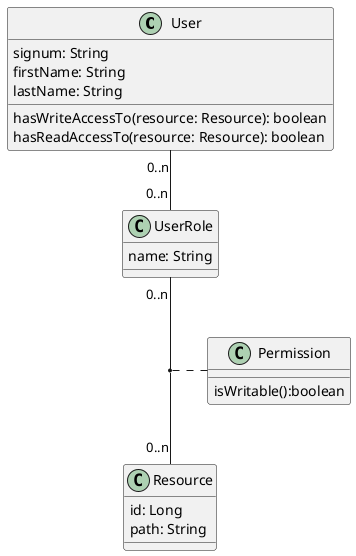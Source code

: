 @startuml

class User {
  signum: String
  firstName: String
  lastName: String
  hasWriteAccessTo(resource: Resource): boolean
  hasReadAccessTo(resource: Resource): boolean
}

class UserRole {
  name: String
}

class Resource {
  id: Long
  path: String
}

User "0..n" -- "0..n" UserRole
UserRole "0..n" -- "0..n" Resource
(UserRole, Resource) .. Permission

class Permission {
  isWritable():boolean
}
@enduml